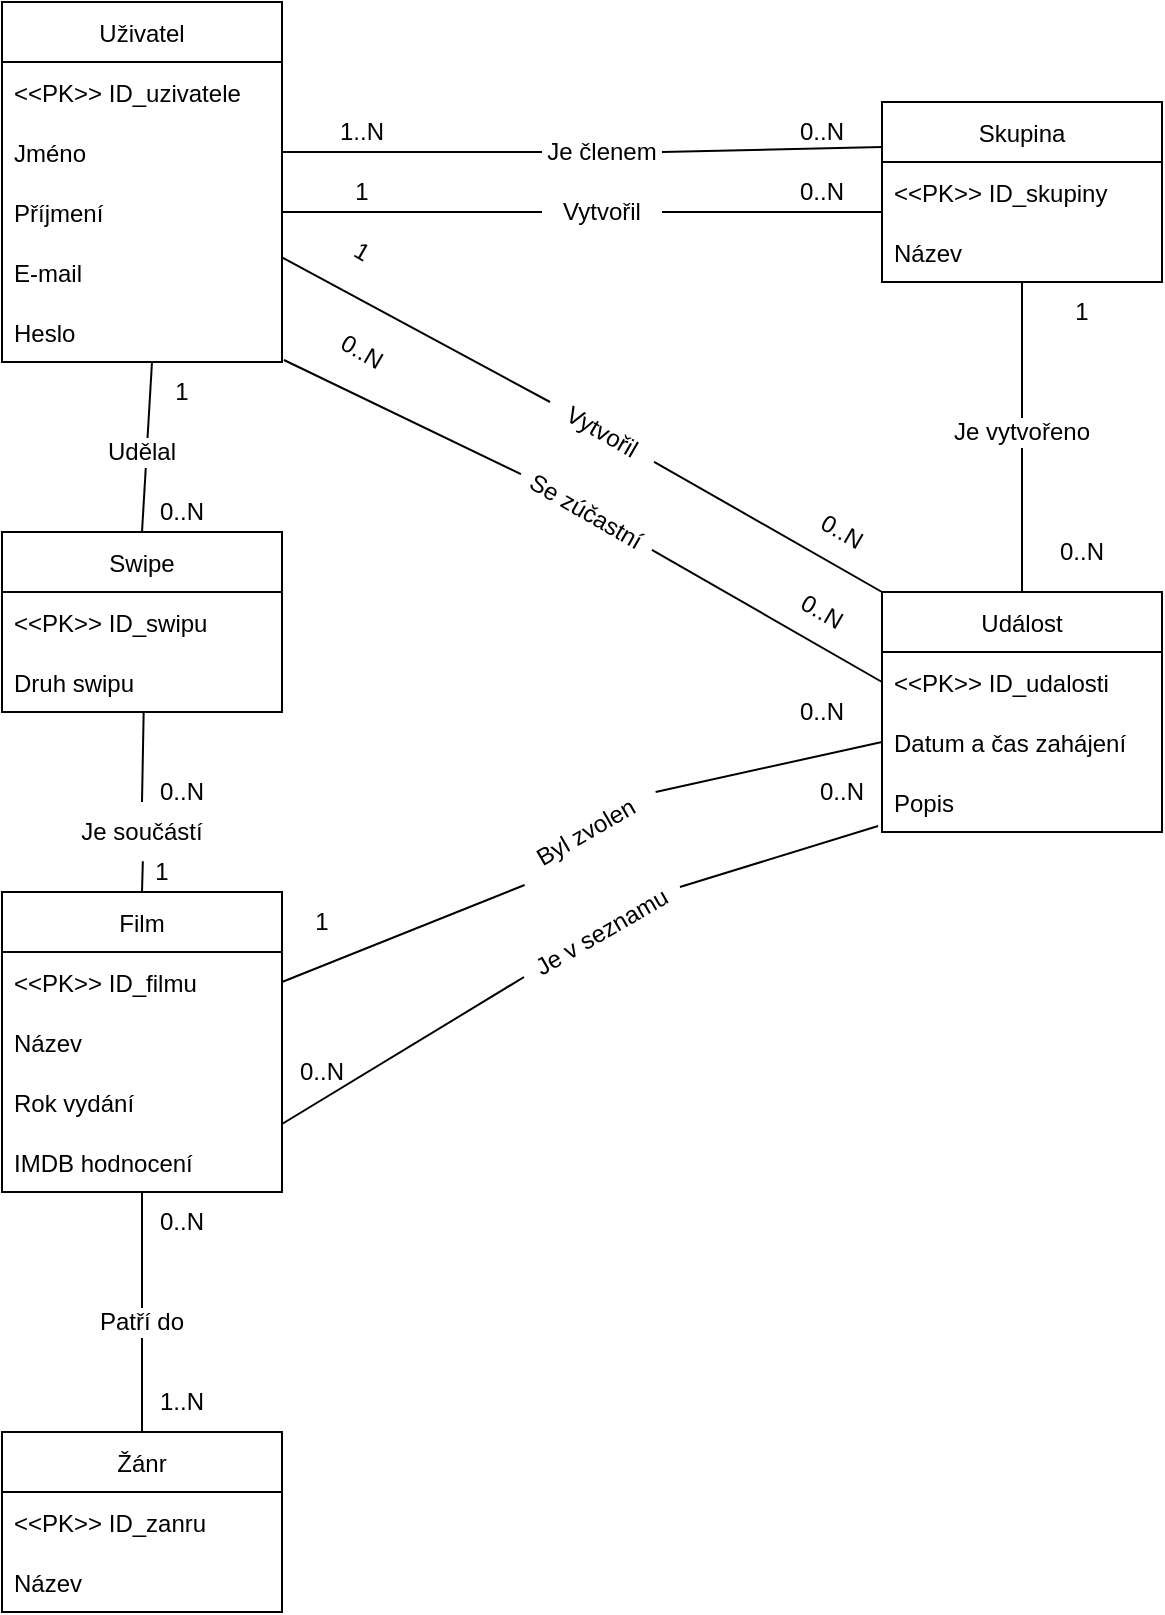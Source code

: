 <mxfile>
    <diagram id="p2ZjOyhHoMZYFCsftwD4" name="ER diagram">
        <mxGraphModel dx="990" dy="574" grid="1" gridSize="10" guides="1" tooltips="1" connect="1" arrows="1" fold="1" page="1" pageScale="1" pageWidth="827" pageHeight="1169" math="0" shadow="0">
            <root>
                <mxCell id="0"/>
                <mxCell id="1" parent="0"/>
                <mxCell id="28" value="" style="edgeStyle=none;html=1;endArrow=none;endFill=0;entryX=1;entryY=0.75;entryDx=0;entryDy=0;exitX=1;exitY=0.5;exitDx=0;exitDy=0;startArrow=none;" parent="1" source="32" target="40" edge="1">
                    <mxGeometry relative="1" as="geometry">
                        <mxPoint x="310" y="225" as="sourcePoint"/>
                        <mxPoint x="480" y="225" as="targetPoint"/>
                    </mxGeometry>
                </mxCell>
                <mxCell id="60" style="edgeStyle=none;html=1;endArrow=none;endFill=0;entryX=0;entryY=0;entryDx=0;entryDy=0;startArrow=none;" parent="1" source="78" target="52" edge="1">
                    <mxGeometry relative="1" as="geometry">
                        <mxPoint x="530" y="510" as="targetPoint"/>
                    </mxGeometry>
                </mxCell>
                <mxCell id="61" style="edgeStyle=none;html=1;entryX=0;entryY=0.5;entryDx=0;entryDy=0;endArrow=none;endFill=0;startArrow=none;exitX=1;exitY=0.5;exitDx=0;exitDy=0;" parent="1" source="80" target="53" edge="1">
                    <mxGeometry relative="1" as="geometry">
                        <mxPoint x="410" y="430" as="sourcePoint"/>
                    </mxGeometry>
                </mxCell>
                <mxCell id="2" value="Uživatel" style="swimlane;fontStyle=0;childLayout=stackLayout;horizontal=1;startSize=30;horizontalStack=0;resizeParent=1;resizeParentMax=0;resizeLast=0;collapsible=1;marginBottom=0;" parent="1" vertex="1">
                    <mxGeometry x="90" y="150" width="140" height="180" as="geometry">
                        <mxRectangle x="310" y="240" width="80" height="30" as="alternateBounds"/>
                    </mxGeometry>
                </mxCell>
                <mxCell id="3" value="&lt;&lt;PK&gt;&gt; ID_uzivatele" style="text;strokeColor=none;fillColor=none;align=left;verticalAlign=middle;spacingLeft=4;spacingRight=4;overflow=hidden;points=[[0,0.5],[1,0.5]];portConstraint=eastwest;rotatable=0;" parent="2" vertex="1">
                    <mxGeometry y="30" width="140" height="30" as="geometry"/>
                </mxCell>
                <mxCell id="4" value="Jméno" style="text;strokeColor=none;fillColor=none;align=left;verticalAlign=middle;spacingLeft=4;spacingRight=4;overflow=hidden;points=[[0,0.5],[1,0.5]];portConstraint=eastwest;rotatable=0;" parent="2" vertex="1">
                    <mxGeometry y="60" width="140" height="30" as="geometry"/>
                </mxCell>
                <mxCell id="5" value="Příjmení" style="text;strokeColor=none;fillColor=none;align=left;verticalAlign=middle;spacingLeft=4;spacingRight=4;overflow=hidden;points=[[0,0.5],[1,0.5]];portConstraint=eastwest;rotatable=0;" parent="2" vertex="1">
                    <mxGeometry y="90" width="140" height="30" as="geometry"/>
                </mxCell>
                <mxCell id="16" value="E-mail" style="text;strokeColor=none;fillColor=none;align=left;verticalAlign=middle;spacingLeft=4;spacingRight=4;overflow=hidden;points=[[0,0.5],[1,0.5]];portConstraint=eastwest;rotatable=0;" parent="2" vertex="1">
                    <mxGeometry y="120" width="140" height="30" as="geometry"/>
                </mxCell>
                <mxCell id="17" value="Heslo" style="text;strokeColor=none;fillColor=none;align=left;verticalAlign=middle;spacingLeft=4;spacingRight=4;overflow=hidden;points=[[0,0.5],[1,0.5]];portConstraint=eastwest;rotatable=0;" parent="2" vertex="1">
                    <mxGeometry y="150" width="140" height="30" as="geometry"/>
                </mxCell>
                <mxCell id="59" style="edgeStyle=none;html=1;entryX=0.5;entryY=0;entryDx=0;entryDy=0;endArrow=none;endFill=0;" parent="1" source="22" target="52" edge="1">
                    <mxGeometry relative="1" as="geometry"/>
                </mxCell>
                <mxCell id="22" value="Skupina" style="swimlane;fontStyle=0;childLayout=stackLayout;horizontal=1;startSize=30;horizontalStack=0;resizeParent=1;resizeParentMax=0;resizeLast=0;collapsible=1;marginBottom=0;" parent="1" vertex="1">
                    <mxGeometry x="530" y="200" width="140" height="90" as="geometry">
                        <mxRectangle x="310" y="240" width="80" height="30" as="alternateBounds"/>
                    </mxGeometry>
                </mxCell>
                <mxCell id="23" value="&lt;&lt;PK&gt;&gt; ID_skupiny" style="text;strokeColor=none;fillColor=none;align=left;verticalAlign=middle;spacingLeft=4;spacingRight=4;overflow=hidden;points=[[0,0.5],[1,0.5]];portConstraint=eastwest;rotatable=0;" parent="22" vertex="1">
                    <mxGeometry y="30" width="140" height="30" as="geometry"/>
                </mxCell>
                <mxCell id="24" value="Název" style="text;strokeColor=none;fillColor=none;align=left;verticalAlign=middle;spacingLeft=4;spacingRight=4;overflow=hidden;points=[[0,0.5],[1,0.5]];portConstraint=eastwest;rotatable=0;" parent="22" vertex="1">
                    <mxGeometry y="60" width="140" height="30" as="geometry"/>
                </mxCell>
                <mxCell id="36" value="" style="edgeStyle=none;html=1;endArrow=none;endFill=0;exitX=1;exitY=0.5;exitDx=0;exitDy=0;startArrow=none;" parent="1" source="37" edge="1">
                    <mxGeometry relative="1" as="geometry">
                        <mxPoint x="310" y="285" as="sourcePoint"/>
                        <mxPoint x="530" y="255" as="targetPoint"/>
                    </mxGeometry>
                </mxCell>
                <mxCell id="40" value="0..N" style="text;html=1;strokeColor=none;fillColor=none;align=center;verticalAlign=middle;whiteSpace=wrap;rounded=0;labelBackgroundColor=none;" parent="1" vertex="1">
                    <mxGeometry x="470" y="200" width="60" height="30" as="geometry"/>
                </mxCell>
                <mxCell id="41" value="1..N" style="text;html=1;strokeColor=none;fillColor=none;align=center;verticalAlign=middle;whiteSpace=wrap;rounded=0;labelBackgroundColor=none;" parent="1" vertex="1">
                    <mxGeometry x="240" y="200" width="60" height="30" as="geometry"/>
                </mxCell>
                <mxCell id="71" style="edgeStyle=none;html=1;entryX=0.5;entryY=0;entryDx=0;entryDy=0;endArrow=none;endFill=0;" parent="1" source="42" target="48" edge="1">
                    <mxGeometry relative="1" as="geometry"/>
                </mxCell>
                <mxCell id="93" style="edgeStyle=none;html=1;entryX=0;entryY=0.5;entryDx=0;entryDy=0;endArrow=none;endFill=0;startArrow=none;exitX=1;exitY=0.5;exitDx=0;exitDy=0;" parent="1" source="95" target="54" edge="1">
                    <mxGeometry relative="1" as="geometry">
                        <mxPoint x="430" y="540" as="sourcePoint"/>
                    </mxGeometry>
                </mxCell>
                <mxCell id="94" style="edgeStyle=none;html=1;entryX=-0.014;entryY=0.9;entryDx=0;entryDy=0;endArrow=none;endFill=0;exitX=1;exitY=0.5;exitDx=0;exitDy=0;entryPerimeter=0;startArrow=none;" parent="1" source="97" target="55" edge="1">
                    <mxGeometry relative="1" as="geometry"/>
                </mxCell>
                <mxCell id="42" value="Film" style="swimlane;fontStyle=0;childLayout=stackLayout;horizontal=1;startSize=30;horizontalStack=0;resizeParent=1;resizeParentMax=0;resizeLast=0;collapsible=1;marginBottom=0;labelBackgroundColor=none;fillColor=none;gradientColor=none;" parent="1" vertex="1">
                    <mxGeometry x="90" y="595" width="140" height="150" as="geometry"/>
                </mxCell>
                <mxCell id="43" value="&lt;&lt;PK&gt;&gt; ID_filmu" style="text;strokeColor=none;fillColor=none;align=left;verticalAlign=middle;spacingLeft=4;spacingRight=4;overflow=hidden;points=[[0,0.5],[1,0.5]];portConstraint=eastwest;rotatable=0;labelBackgroundColor=none;" parent="42" vertex="1">
                    <mxGeometry y="30" width="140" height="30" as="geometry"/>
                </mxCell>
                <mxCell id="44" value="Název" style="text;strokeColor=none;fillColor=none;align=left;verticalAlign=middle;spacingLeft=4;spacingRight=4;overflow=hidden;points=[[0,0.5],[1,0.5]];portConstraint=eastwest;rotatable=0;labelBackgroundColor=none;" parent="42" vertex="1">
                    <mxGeometry y="60" width="140" height="30" as="geometry"/>
                </mxCell>
                <mxCell id="46" value="Rok vydání" style="text;strokeColor=none;fillColor=none;align=left;verticalAlign=middle;spacingLeft=4;spacingRight=4;overflow=hidden;points=[[0,0.5],[1,0.5]];portConstraint=eastwest;rotatable=0;labelBackgroundColor=none;" parent="42" vertex="1">
                    <mxGeometry y="90" width="140" height="30" as="geometry"/>
                </mxCell>
                <mxCell id="47" value="IMDB hodnocení" style="text;strokeColor=none;fillColor=none;align=left;verticalAlign=middle;spacingLeft=4;spacingRight=4;overflow=hidden;points=[[0,0.5],[1,0.5]];portConstraint=eastwest;rotatable=0;labelBackgroundColor=none;" parent="42" vertex="1">
                    <mxGeometry y="120" width="140" height="30" as="geometry"/>
                </mxCell>
                <mxCell id="48" value="Žánr" style="swimlane;fontStyle=0;childLayout=stackLayout;horizontal=1;startSize=30;horizontalStack=0;resizeParent=1;resizeParentMax=0;resizeLast=0;collapsible=1;marginBottom=0;labelBackgroundColor=none;fillColor=none;gradientColor=none;" parent="1" vertex="1">
                    <mxGeometry x="90" y="865" width="140" height="90" as="geometry"/>
                </mxCell>
                <mxCell id="49" value="&lt;&lt;PK&gt;&gt; ID_zanru" style="text;strokeColor=none;fillColor=none;align=left;verticalAlign=middle;spacingLeft=4;spacingRight=4;overflow=hidden;points=[[0,0.5],[1,0.5]];portConstraint=eastwest;rotatable=0;labelBackgroundColor=none;" parent="48" vertex="1">
                    <mxGeometry y="30" width="140" height="30" as="geometry"/>
                </mxCell>
                <mxCell id="50" value="Název" style="text;strokeColor=none;fillColor=none;align=left;verticalAlign=middle;spacingLeft=4;spacingRight=4;overflow=hidden;points=[[0,0.5],[1,0.5]];portConstraint=eastwest;rotatable=0;labelBackgroundColor=none;" parent="48" vertex="1">
                    <mxGeometry y="60" width="140" height="30" as="geometry"/>
                </mxCell>
                <mxCell id="52" value="Událost" style="swimlane;fontStyle=0;childLayout=stackLayout;horizontal=1;startSize=30;horizontalStack=0;resizeParent=1;resizeParentMax=0;resizeLast=0;collapsible=1;marginBottom=0;labelBackgroundColor=none;fillColor=none;gradientColor=none;" parent="1" vertex="1">
                    <mxGeometry x="530" y="445" width="140" height="120" as="geometry"/>
                </mxCell>
                <mxCell id="53" value="&lt;&lt;PK&gt;&gt; ID_udalosti" style="text;strokeColor=none;fillColor=none;align=left;verticalAlign=middle;spacingLeft=4;spacingRight=4;overflow=hidden;points=[[0,0.5],[1,0.5]];portConstraint=eastwest;rotatable=0;labelBackgroundColor=none;" parent="52" vertex="1">
                    <mxGeometry y="30" width="140" height="30" as="geometry"/>
                </mxCell>
                <mxCell id="54" value="Datum a čas zahájení" style="text;strokeColor=none;fillColor=none;align=left;verticalAlign=middle;spacingLeft=4;spacingRight=4;overflow=hidden;points=[[0,0.5],[1,0.5]];portConstraint=eastwest;rotatable=0;labelBackgroundColor=none;" parent="52" vertex="1">
                    <mxGeometry y="60" width="140" height="30" as="geometry"/>
                </mxCell>
                <mxCell id="55" value="Popis" style="text;strokeColor=none;fillColor=none;align=left;verticalAlign=middle;spacingLeft=4;spacingRight=4;overflow=hidden;points=[[0,0.5],[1,0.5]];portConstraint=eastwest;rotatable=0;labelBackgroundColor=none;" parent="52" vertex="1">
                    <mxGeometry y="90" width="140" height="30" as="geometry"/>
                </mxCell>
                <mxCell id="37" value="Vytvořil" style="text;html=1;strokeColor=none;fillColor=none;align=center;verticalAlign=middle;whiteSpace=wrap;rounded=0;labelBackgroundColor=default;" parent="1" vertex="1">
                    <mxGeometry x="360" y="240" width="60" height="30" as="geometry"/>
                </mxCell>
                <mxCell id="62" value="" style="edgeStyle=none;html=1;endArrow=none;endFill=0;entryX=0;entryY=0.5;entryDx=0;entryDy=0;exitX=1;exitY=0.5;exitDx=0;exitDy=0;" parent="1" source="5" target="37" edge="1">
                    <mxGeometry relative="1" as="geometry">
                        <mxPoint x="250" y="255.0" as="sourcePoint"/>
                        <mxPoint x="530" y="255.0" as="targetPoint"/>
                    </mxGeometry>
                </mxCell>
                <mxCell id="32" value="Je členem" style="text;html=1;strokeColor=none;fillColor=none;align=center;verticalAlign=middle;whiteSpace=wrap;rounded=0;labelBackgroundColor=default;" parent="1" vertex="1">
                    <mxGeometry x="360" y="210" width="60" height="30" as="geometry"/>
                </mxCell>
                <mxCell id="68" value="" style="edgeStyle=none;html=1;endArrow=none;endFill=0;entryX=0;entryY=0.5;entryDx=0;entryDy=0;exitX=1;exitY=0.5;exitDx=0;exitDy=0;" parent="1" source="4" target="32" edge="1">
                    <mxGeometry relative="1" as="geometry">
                        <mxPoint x="250" y="225.0" as="sourcePoint"/>
                        <mxPoint x="530" y="222.5" as="targetPoint"/>
                    </mxGeometry>
                </mxCell>
                <mxCell id="72" value="Je vytvořeno" style="text;html=1;strokeColor=none;fillColor=none;align=center;verticalAlign=middle;whiteSpace=wrap;rounded=0;labelBackgroundColor=default;" parent="1" vertex="1">
                    <mxGeometry x="560" y="350" width="80" height="30" as="geometry"/>
                </mxCell>
                <mxCell id="73" value="0..N" style="text;html=1;strokeColor=none;fillColor=none;align=center;verticalAlign=middle;whiteSpace=wrap;rounded=0;labelBackgroundColor=default;" parent="1" vertex="1">
                    <mxGeometry x="600" y="410" width="60" height="30" as="geometry"/>
                </mxCell>
                <mxCell id="74" value="1" style="text;html=1;strokeColor=none;fillColor=none;align=center;verticalAlign=middle;whiteSpace=wrap;rounded=0;labelBackgroundColor=default;" parent="1" vertex="1">
                    <mxGeometry x="600" y="290" width="60" height="30" as="geometry"/>
                </mxCell>
                <mxCell id="75" value="0..N" style="text;html=1;strokeColor=none;fillColor=none;align=center;verticalAlign=middle;whiteSpace=wrap;rounded=0;labelBackgroundColor=none;" parent="1" vertex="1">
                    <mxGeometry x="470" y="230" width="60" height="30" as="geometry"/>
                </mxCell>
                <mxCell id="77" value="1" style="text;html=1;strokeColor=none;fillColor=none;align=center;verticalAlign=middle;whiteSpace=wrap;rounded=0;labelBackgroundColor=none;" parent="1" vertex="1">
                    <mxGeometry x="240" y="230" width="60" height="30" as="geometry"/>
                </mxCell>
                <mxCell id="78" value="Vytvořil" style="text;html=1;strokeColor=none;fillColor=none;align=center;verticalAlign=middle;whiteSpace=wrap;rounded=0;labelBackgroundColor=default;rotation=30;" parent="1" vertex="1">
                    <mxGeometry x="360" y="350" width="60" height="30" as="geometry"/>
                </mxCell>
                <mxCell id="79" value="" style="edgeStyle=none;html=1;endArrow=none;endFill=0;entryX=0;entryY=0.5;entryDx=0;entryDy=0;" parent="1" source="2" target="78" edge="1">
                    <mxGeometry relative="1" as="geometry">
                        <mxPoint x="530" y="470" as="targetPoint"/>
                        <mxPoint x="250" y="286" as="sourcePoint"/>
                    </mxGeometry>
                </mxCell>
                <mxCell id="80" value="Se zúčastní" style="text;html=1;strokeColor=none;fillColor=none;align=center;verticalAlign=middle;whiteSpace=wrap;rounded=0;labelBackgroundColor=default;rotation=30;" parent="1" vertex="1">
                    <mxGeometry x="344.39" y="390" width="75.61" height="30" as="geometry"/>
                </mxCell>
                <mxCell id="81" value="" style="edgeStyle=none;html=1;entryX=0;entryY=0.5;entryDx=0;entryDy=0;endArrow=none;endFill=0;exitX=1.007;exitY=0.967;exitDx=0;exitDy=0;exitPerimeter=0;" parent="1" source="17" target="80" edge="1">
                    <mxGeometry relative="1" as="geometry">
                        <mxPoint x="250.98" y="329.01" as="sourcePoint"/>
                        <mxPoint x="530" y="515" as="targetPoint"/>
                    </mxGeometry>
                </mxCell>
                <mxCell id="84" value="1" style="text;html=1;strokeColor=none;fillColor=none;align=center;verticalAlign=middle;whiteSpace=wrap;rounded=0;labelBackgroundColor=none;" parent="1" vertex="1">
                    <mxGeometry x="140" y="570" width="60" height="30" as="geometry"/>
                </mxCell>
                <mxCell id="85" value="1" style="text;html=1;strokeColor=none;fillColor=none;align=center;verticalAlign=middle;whiteSpace=wrap;rounded=0;labelBackgroundColor=none;" parent="1" vertex="1">
                    <mxGeometry x="150" y="330" width="60" height="30" as="geometry"/>
                </mxCell>
                <mxCell id="86" value="1..N" style="text;html=1;strokeColor=none;fillColor=none;align=center;verticalAlign=middle;whiteSpace=wrap;rounded=0;labelBackgroundColor=none;" parent="1" vertex="1">
                    <mxGeometry x="150" y="835" width="60" height="30" as="geometry"/>
                </mxCell>
                <mxCell id="87" value="0..N" style="text;html=1;strokeColor=none;fillColor=none;align=center;verticalAlign=middle;whiteSpace=wrap;rounded=0;labelBackgroundColor=none;" parent="1" vertex="1">
                    <mxGeometry x="150" y="745" width="60" height="30" as="geometry"/>
                </mxCell>
                <mxCell id="88" value="Patří do" style="text;html=1;strokeColor=none;fillColor=none;align=center;verticalAlign=middle;whiteSpace=wrap;rounded=0;labelBackgroundColor=default;" parent="1" vertex="1">
                    <mxGeometry x="130" y="795" width="60" height="30" as="geometry"/>
                </mxCell>
                <mxCell id="89" value="0..N" style="text;html=1;strokeColor=none;fillColor=none;align=center;verticalAlign=middle;whiteSpace=wrap;rounded=0;labelBackgroundColor=none;rotation=30;" parent="1" vertex="1">
                    <mxGeometry x="480" y="400" width="60" height="30" as="geometry"/>
                </mxCell>
                <mxCell id="90" value="1" style="text;html=1;strokeColor=none;fillColor=none;align=center;verticalAlign=middle;whiteSpace=wrap;rounded=0;labelBackgroundColor=none;rotation=30;" parent="1" vertex="1">
                    <mxGeometry x="240" y="260" width="60" height="30" as="geometry"/>
                </mxCell>
                <mxCell id="91" value="0..N" style="text;html=1;strokeColor=none;fillColor=none;align=center;verticalAlign=middle;whiteSpace=wrap;rounded=0;labelBackgroundColor=none;rotation=30;" parent="1" vertex="1">
                    <mxGeometry x="470" y="440" width="60" height="30" as="geometry"/>
                </mxCell>
                <mxCell id="92" value="0..N" style="text;html=1;strokeColor=none;fillColor=none;align=center;verticalAlign=middle;whiteSpace=wrap;rounded=0;labelBackgroundColor=none;rotation=30;" parent="1" vertex="1">
                    <mxGeometry x="240" y="310" width="60" height="30" as="geometry"/>
                </mxCell>
                <mxCell id="95" value="Byl zvolen" style="text;html=1;strokeColor=none;fillColor=none;align=center;verticalAlign=middle;whiteSpace=wrap;rounded=0;labelBackgroundColor=default;rotation=-30;" parent="1" vertex="1">
                    <mxGeometry x="342.19" y="550" width="80" height="30" as="geometry"/>
                </mxCell>
                <mxCell id="96" value="" style="edgeStyle=none;html=1;endArrow=none;endFill=0;exitX=1;exitY=0.5;exitDx=0;exitDy=0;entryX=0;entryY=0.75;entryDx=0;entryDy=0;" parent="1" source="43" target="95" edge="1">
                    <mxGeometry relative="1" as="geometry">
                        <mxPoint x="240" y="635" as="sourcePoint"/>
                        <mxPoint x="370" y="545" as="targetPoint"/>
                    </mxGeometry>
                </mxCell>
                <mxCell id="97" value="Je v seznamu" style="text;html=1;strokeColor=none;fillColor=none;align=center;verticalAlign=middle;whiteSpace=wrap;rounded=0;labelBackgroundColor=default;rotation=-30;" parent="1" vertex="1">
                    <mxGeometry x="345" y="600" width="90" height="30" as="geometry"/>
                </mxCell>
                <mxCell id="98" value="" style="edgeStyle=none;html=1;entryX=0;entryY=0.5;entryDx=0;entryDy=0;endArrow=none;endFill=0;exitX=1;exitY=0.867;exitDx=0;exitDy=0;exitPerimeter=0;" parent="1" source="46" target="97" edge="1">
                    <mxGeometry relative="1" as="geometry">
                        <mxPoint x="240" y="676.01" as="sourcePoint"/>
                        <mxPoint x="336.533" y="666.647" as="targetPoint"/>
                    </mxGeometry>
                </mxCell>
                <mxCell id="100" value="0..N" style="text;html=1;strokeColor=none;fillColor=none;align=center;verticalAlign=middle;whiteSpace=wrap;rounded=0;labelBackgroundColor=none;rotation=0;" parent="1" vertex="1">
                    <mxGeometry x="220" y="670" width="60" height="30" as="geometry"/>
                </mxCell>
                <mxCell id="101" value="0..N" style="text;html=1;strokeColor=none;fillColor=none;align=center;verticalAlign=middle;whiteSpace=wrap;rounded=0;labelBackgroundColor=none;rotation=0;" parent="1" vertex="1">
                    <mxGeometry x="480" y="530" width="60" height="30" as="geometry"/>
                </mxCell>
                <mxCell id="102" value="1" style="text;html=1;strokeColor=none;fillColor=none;align=center;verticalAlign=middle;whiteSpace=wrap;rounded=0;labelBackgroundColor=none;rotation=0;" parent="1" vertex="1">
                    <mxGeometry x="220" y="595" width="60" height="30" as="geometry"/>
                </mxCell>
                <mxCell id="103" value="0..N" style="text;html=1;strokeColor=none;fillColor=none;align=center;verticalAlign=middle;whiteSpace=wrap;rounded=0;labelBackgroundColor=none;rotation=0;" parent="1" vertex="1">
                    <mxGeometry x="470" y="490" width="60" height="30" as="geometry"/>
                </mxCell>
                <mxCell id="105" value="Swipe" style="swimlane;fontStyle=0;childLayout=stackLayout;horizontal=1;startSize=30;horizontalStack=0;resizeParent=1;resizeParentMax=0;resizeLast=0;collapsible=1;marginBottom=0;" parent="1" vertex="1">
                    <mxGeometry x="90" y="415" width="140" height="90" as="geometry"/>
                </mxCell>
                <mxCell id="116" value="&lt;&lt;PK&gt;&gt; ID_swipu" style="text;strokeColor=none;fillColor=none;align=left;verticalAlign=middle;spacingLeft=4;spacingRight=4;overflow=hidden;points=[[0,0.5],[1,0.5]];portConstraint=eastwest;rotatable=0;" vertex="1" parent="105">
                    <mxGeometry y="30" width="140" height="30" as="geometry"/>
                </mxCell>
                <mxCell id="108" value="Druh swipu" style="text;strokeColor=none;fillColor=none;align=left;verticalAlign=middle;spacingLeft=4;spacingRight=4;overflow=hidden;points=[[0,0.5],[1,0.5]];portConstraint=eastwest;rotatable=0;" parent="105" vertex="1">
                    <mxGeometry y="60" width="140" height="30" as="geometry"/>
                </mxCell>
                <mxCell id="109" value="" style="endArrow=none;html=1;entryX=0.506;entryY=0.987;entryDx=0;entryDy=0;entryPerimeter=0;exitX=0.5;exitY=0;exitDx=0;exitDy=0;startArrow=none;" parent="1" source="114" target="108" edge="1">
                    <mxGeometry width="50" height="50" relative="1" as="geometry">
                        <mxPoint x="320" y="555" as="sourcePoint"/>
                        <mxPoint x="370" y="505" as="targetPoint"/>
                    </mxGeometry>
                </mxCell>
                <mxCell id="110" value="" style="endArrow=none;html=1;entryX=0.25;entryY=0;entryDx=0;entryDy=0;exitX=0.5;exitY=0;exitDx=0;exitDy=0;" parent="1" source="105" target="85" edge="1">
                    <mxGeometry width="50" height="50" relative="1" as="geometry">
                        <mxPoint x="330" y="460" as="sourcePoint"/>
                        <mxPoint x="380" y="410" as="targetPoint"/>
                    </mxGeometry>
                </mxCell>
                <mxCell id="111" value="Udělal" style="text;html=1;strokeColor=none;fillColor=none;align=center;verticalAlign=middle;whiteSpace=wrap;rounded=0;labelBackgroundColor=default;" parent="1" vertex="1">
                    <mxGeometry x="130" y="360" width="60" height="30" as="geometry"/>
                </mxCell>
                <mxCell id="112" value="0..N" style="text;html=1;strokeColor=none;fillColor=none;align=center;verticalAlign=middle;whiteSpace=wrap;rounded=0;labelBackgroundColor=none;" parent="1" vertex="1">
                    <mxGeometry x="150" y="390" width="60" height="30" as="geometry"/>
                </mxCell>
                <mxCell id="113" value="0..N" style="text;html=1;strokeColor=none;fillColor=none;align=center;verticalAlign=middle;whiteSpace=wrap;rounded=0;labelBackgroundColor=none;" parent="1" vertex="1">
                    <mxGeometry x="150" y="530" width="60" height="30" as="geometry"/>
                </mxCell>
                <mxCell id="114" value="Je součástí" style="text;html=1;strokeColor=none;fillColor=none;align=center;verticalAlign=middle;whiteSpace=wrap;rounded=0;labelBackgroundColor=default;" parent="1" vertex="1">
                    <mxGeometry x="125" y="550" width="70" height="30" as="geometry"/>
                </mxCell>
                <mxCell id="115" value="" style="endArrow=none;html=1;entryX=0.506;entryY=0.987;entryDx=0;entryDy=0;entryPerimeter=0;exitX=0.5;exitY=0;exitDx=0;exitDy=0;" parent="1" source="42" target="114" edge="1">
                    <mxGeometry width="50" height="50" relative="1" as="geometry">
                        <mxPoint x="160" y="595" as="sourcePoint"/>
                        <mxPoint x="160.84" y="534.61" as="targetPoint"/>
                    </mxGeometry>
                </mxCell>
            </root>
        </mxGraphModel>
    </diagram>
</mxfile>